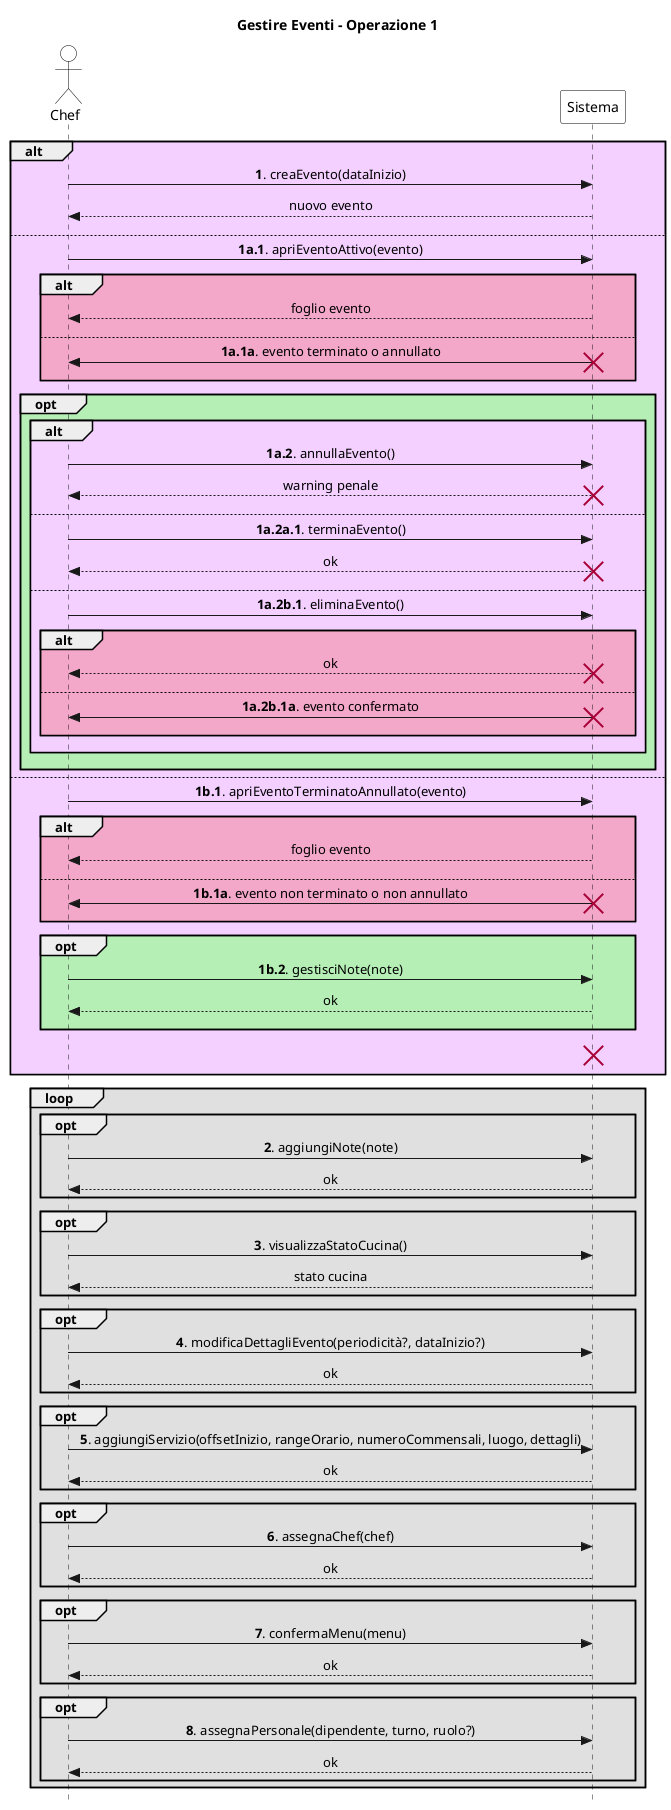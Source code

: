 @startuml
skinparam Style strictuml
skinparam SequenceMessageAlign center

skinparam sequence {
    ActorBorderColor Black
    ActorBackgroundColor White
    ParticipantBorderColor Black
    ParticipantBackgroundColor White
}

actor Chef
participant Sistema

title Gestire Eventi - Operazione 1

alt #f3d0ff
    Chef -> Sistema: **1**. creaEvento(dataInizio)
    return nuovo evento
    ||10||
else
    Chef -> Sistema: **1a.1**. apriEventoAttivo(evento)
    alt #f3a7c9
        return foglio evento
        ||10||
    else
        Chef <- Sistema: **1a.1a**. evento terminato o annullato
        destroy Sistema
        ||10||
    end

    opt #b6efb6
        alt #f3d0ff
            Chef -> Sistema: **1a.2**. annullaEvento()
            return warning penale
            destroy Sistema
            ||10||
        else
            Chef -> Sistema: **1a.2a.1**. terminaEvento()
            return ok
            destroy Sistema
            ||10||
        else
            Chef -> Sistema: **1a.2b.1**. eliminaEvento()
            alt #f3a7c9
                return ok
                destroy Sistema
                ||10||
            else
               Chef <- Sistema: **1a.2b.1a**. evento confermato
               destroy Sistema
               ||10||
            end
            ||10||
        end
        ' non abbiamo modo di modificare il colore della X
        ||10||
    end
else
    Chef -> Sistema: **1b.1**. apriEventoTerminatoAnnullato(evento)
    alt #f3a7c9
        return foglio evento
        ||10||
    else
        Chef <- Sistema: **1b.1a**. evento non terminato o non annullato
        destroy Sistema
        ||10||
    end

    opt #b6efb6
        Chef -> Sistema: **1b.2**. gestisciNote(note)
        return ok
        ||10||
    end

    ||10||
    destroy Sistema
'    note over Chef, Sistema #fff: Il caso d'uso termina.
    ||10||
end

loop #e0e0e0
    opt #e0e0e0
        Chef -> Sistema: **2**. aggiungiNote(note)
        return ok
    end

    opt #e0e0e0
        Chef -> Sistema: **3**. visualizzaStatoCucina()
        return stato cucina
    end

    opt #e0e0e0
        Chef -> Sistema: **4**. modificaDettagliEvento(periodicità?, dataInizio?)
        return ok
    end

    opt #e0e0e0
        Chef -> Sistema: **5**. aggiungiServizio(offsetInizio, rangeOrario, numeroCommensali, luogo, dettagli)
        return ok
    end

    opt #e0e0e0
        Chef -> Sistema: **6**. assegnaChef(chef)
        return ok
    end

    opt #e0e0e0
        Chef -> Sistema: **7**. confermaMenu(menu)
        return ok
    end

    opt #e0e0e0
        Chef -> Sistema: **8**. assegnaPersonale(dipendente, turno, ruolo?)
        return ok
    end
end
@enduml